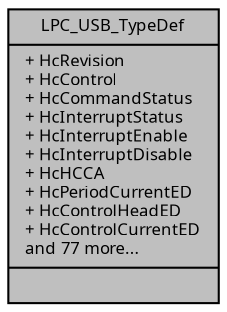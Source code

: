 digraph "LPC_USB_TypeDef"
{
  edge [fontname="Sans",fontsize="8",labelfontname="Sans",labelfontsize="8"];
  node [fontname="Sans",fontsize="8",shape=record];
  Node1 [label="{LPC_USB_TypeDef\n|+ HcRevision\l+ HcControl\l+ HcCommandStatus\l+ HcInterruptStatus\l+ HcInterruptEnable\l+ HcInterruptDisable\l+ HcHCCA\l+ HcPeriodCurrentED\l+ HcControlHeadED\l+ HcControlCurrentED\land 77 more...\l|}",height=0.2,width=0.4,color="black", fillcolor="grey75", style="filled", fontcolor="black"];
}

